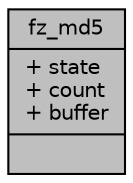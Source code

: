 digraph "fz_md5"
{
 // LATEX_PDF_SIZE
  edge [fontname="Helvetica",fontsize="10",labelfontname="Helvetica",labelfontsize="10"];
  node [fontname="Helvetica",fontsize="10",shape=record];
  Node1 [label="{fz_md5\n|+ state\l+ count\l+ buffer\l|}",height=0.2,width=0.4,color="black", fillcolor="grey75", style="filled", fontcolor="black",tooltip=" "];
}

